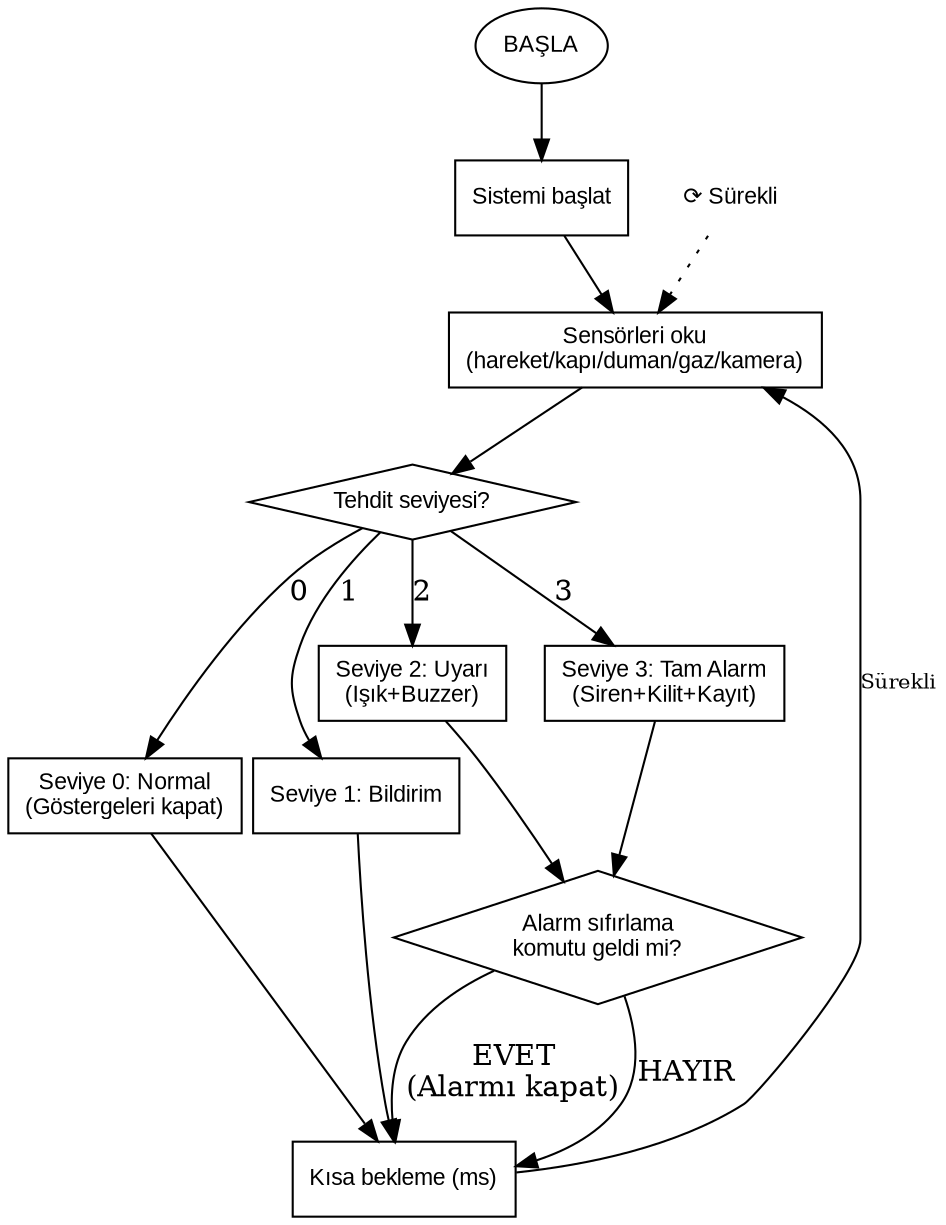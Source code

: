// Akıllı Ev Güvenlik Sistemi – Sürekli Döngü
digraph RealtimeSecurity {
  rankdir=TB;
  node [fontname="Arial", fontsize=11];

  start   [shape=oval,    label="BAŞLA"];
  init    [shape=rectangle,label="Sistemi başlat"];
  read    [shape=rectangle,label="Sensörleri oku\n(hareket/kapı/duman/gaz/kamera)"];
  eval    [shape=diamond, label="Tehdit seviyesi?"];
  lvl0    [shape=rectangle,label="Seviye 0: Normal\n(Göstergeleri kapat)"];
  lvl1    [shape=rectangle,label="Seviye 1: Bildirim"];
  lvl2    [shape=rectangle,label="Seviye 2: Uyarı\n(Işık+Buzzer)"];
  lvl3    [shape=rectangle,label="Seviye 3: Tam Alarm\n(Siren+Kilit+Kayıt)"];
  resetQ  [shape=diamond, label="Alarm sıfırlama\nkomutu geldi mi?"];
  cool    [shape=rectangle,label="Kısa bekleme (ms)"];
  loopLbl [shape=plaintext,label="⟳ Sürekli"];

  start -> init -> read -> eval;
  eval -> lvl0 [label="0"];
  eval -> lvl1 [label="1"];
  eval -> lvl2 [label="2"];
  eval -> lvl3 [label="3"];

  // Alarm akışları
  lvl0 -> cool;
  lvl1 -> cool;
  lvl2 -> resetQ;
  lvl3 -> resetQ;

  resetQ -> cool [label="EVET\n(Alarmı kapat)"];
  resetQ -> cool [label="HAYIR"];

  // Sonsuz döngü: geri ok "Sürekli"
  cool -> read [label="Sürekli", fontsize=10];
  loopLbl -> read [style=dotted];

  // İsteğe bağlı: çıkış yok; gerçek zamanlı sistem
}
